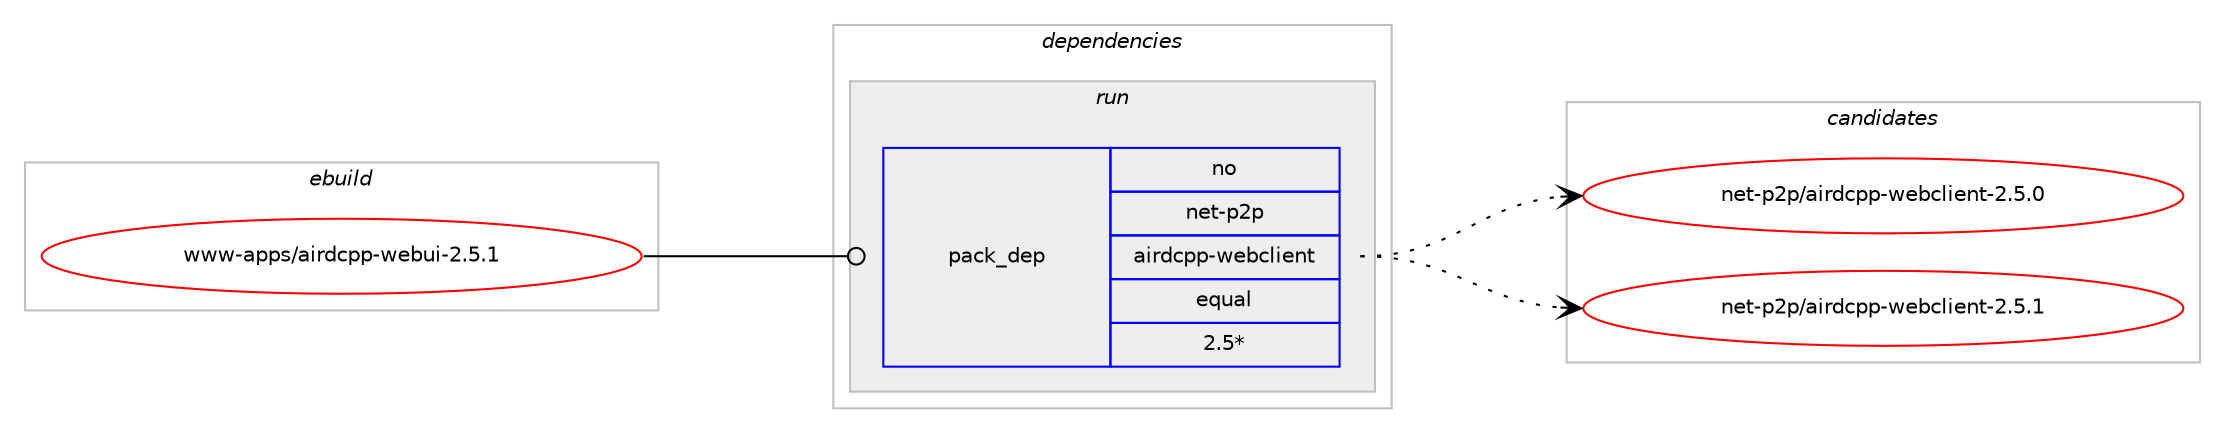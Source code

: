 digraph prolog {

# *************
# Graph options
# *************

newrank=true;
concentrate=true;
compound=true;
graph [rankdir=LR,fontname=Helvetica,fontsize=10,ranksep=1.5];#, ranksep=2.5, nodesep=0.2];
edge  [arrowhead=vee];
node  [fontname=Helvetica,fontsize=10];

# **********
# The ebuild
# **********

subgraph cluster_leftcol {
color=gray;
rank=same;
label=<<i>ebuild</i>>;
id [label="www-apps/airdcpp-webui-2.5.1", color=red, width=4, href="../www-apps/airdcpp-webui-2.5.1.svg"];
}

# ****************
# The dependencies
# ****************

subgraph cluster_midcol {
color=gray;
label=<<i>dependencies</i>>;
subgraph cluster_compile {
fillcolor="#eeeeee";
style=filled;
label=<<i>compile</i>>;
}
subgraph cluster_compileandrun {
fillcolor="#eeeeee";
style=filled;
label=<<i>compile and run</i>>;
}
subgraph cluster_run {
fillcolor="#eeeeee";
style=filled;
label=<<i>run</i>>;
subgraph pack1251828 {
dependency1743877 [label=<<TABLE BORDER="0" CELLBORDER="1" CELLSPACING="0" CELLPADDING="4" WIDTH="220"><TR><TD ROWSPAN="6" CELLPADDING="30">pack_dep</TD></TR><TR><TD WIDTH="110">no</TD></TR><TR><TD>net-p2p</TD></TR><TR><TD>airdcpp-webclient</TD></TR><TR><TD>equal</TD></TR><TR><TD>2.5*</TD></TR></TABLE>>, shape=none, color=blue];
}
id:e -> dependency1743877:w [weight=20,style="solid",arrowhead="odot"];
}
}

# **************
# The candidates
# **************

subgraph cluster_choices {
rank=same;
color=gray;
label=<<i>candidates</i>>;

subgraph choice1251828 {
color=black;
nodesep=1;
choice1101011164511250112479710511410099112112451191019899108105101110116455046534648 [label="net-p2p/airdcpp-webclient-2.5.0", color=red, width=4,href="../net-p2p/airdcpp-webclient-2.5.0.svg"];
choice1101011164511250112479710511410099112112451191019899108105101110116455046534649 [label="net-p2p/airdcpp-webclient-2.5.1", color=red, width=4,href="../net-p2p/airdcpp-webclient-2.5.1.svg"];
dependency1743877:e -> choice1101011164511250112479710511410099112112451191019899108105101110116455046534648:w [style=dotted,weight="100"];
dependency1743877:e -> choice1101011164511250112479710511410099112112451191019899108105101110116455046534649:w [style=dotted,weight="100"];
}
}

}
